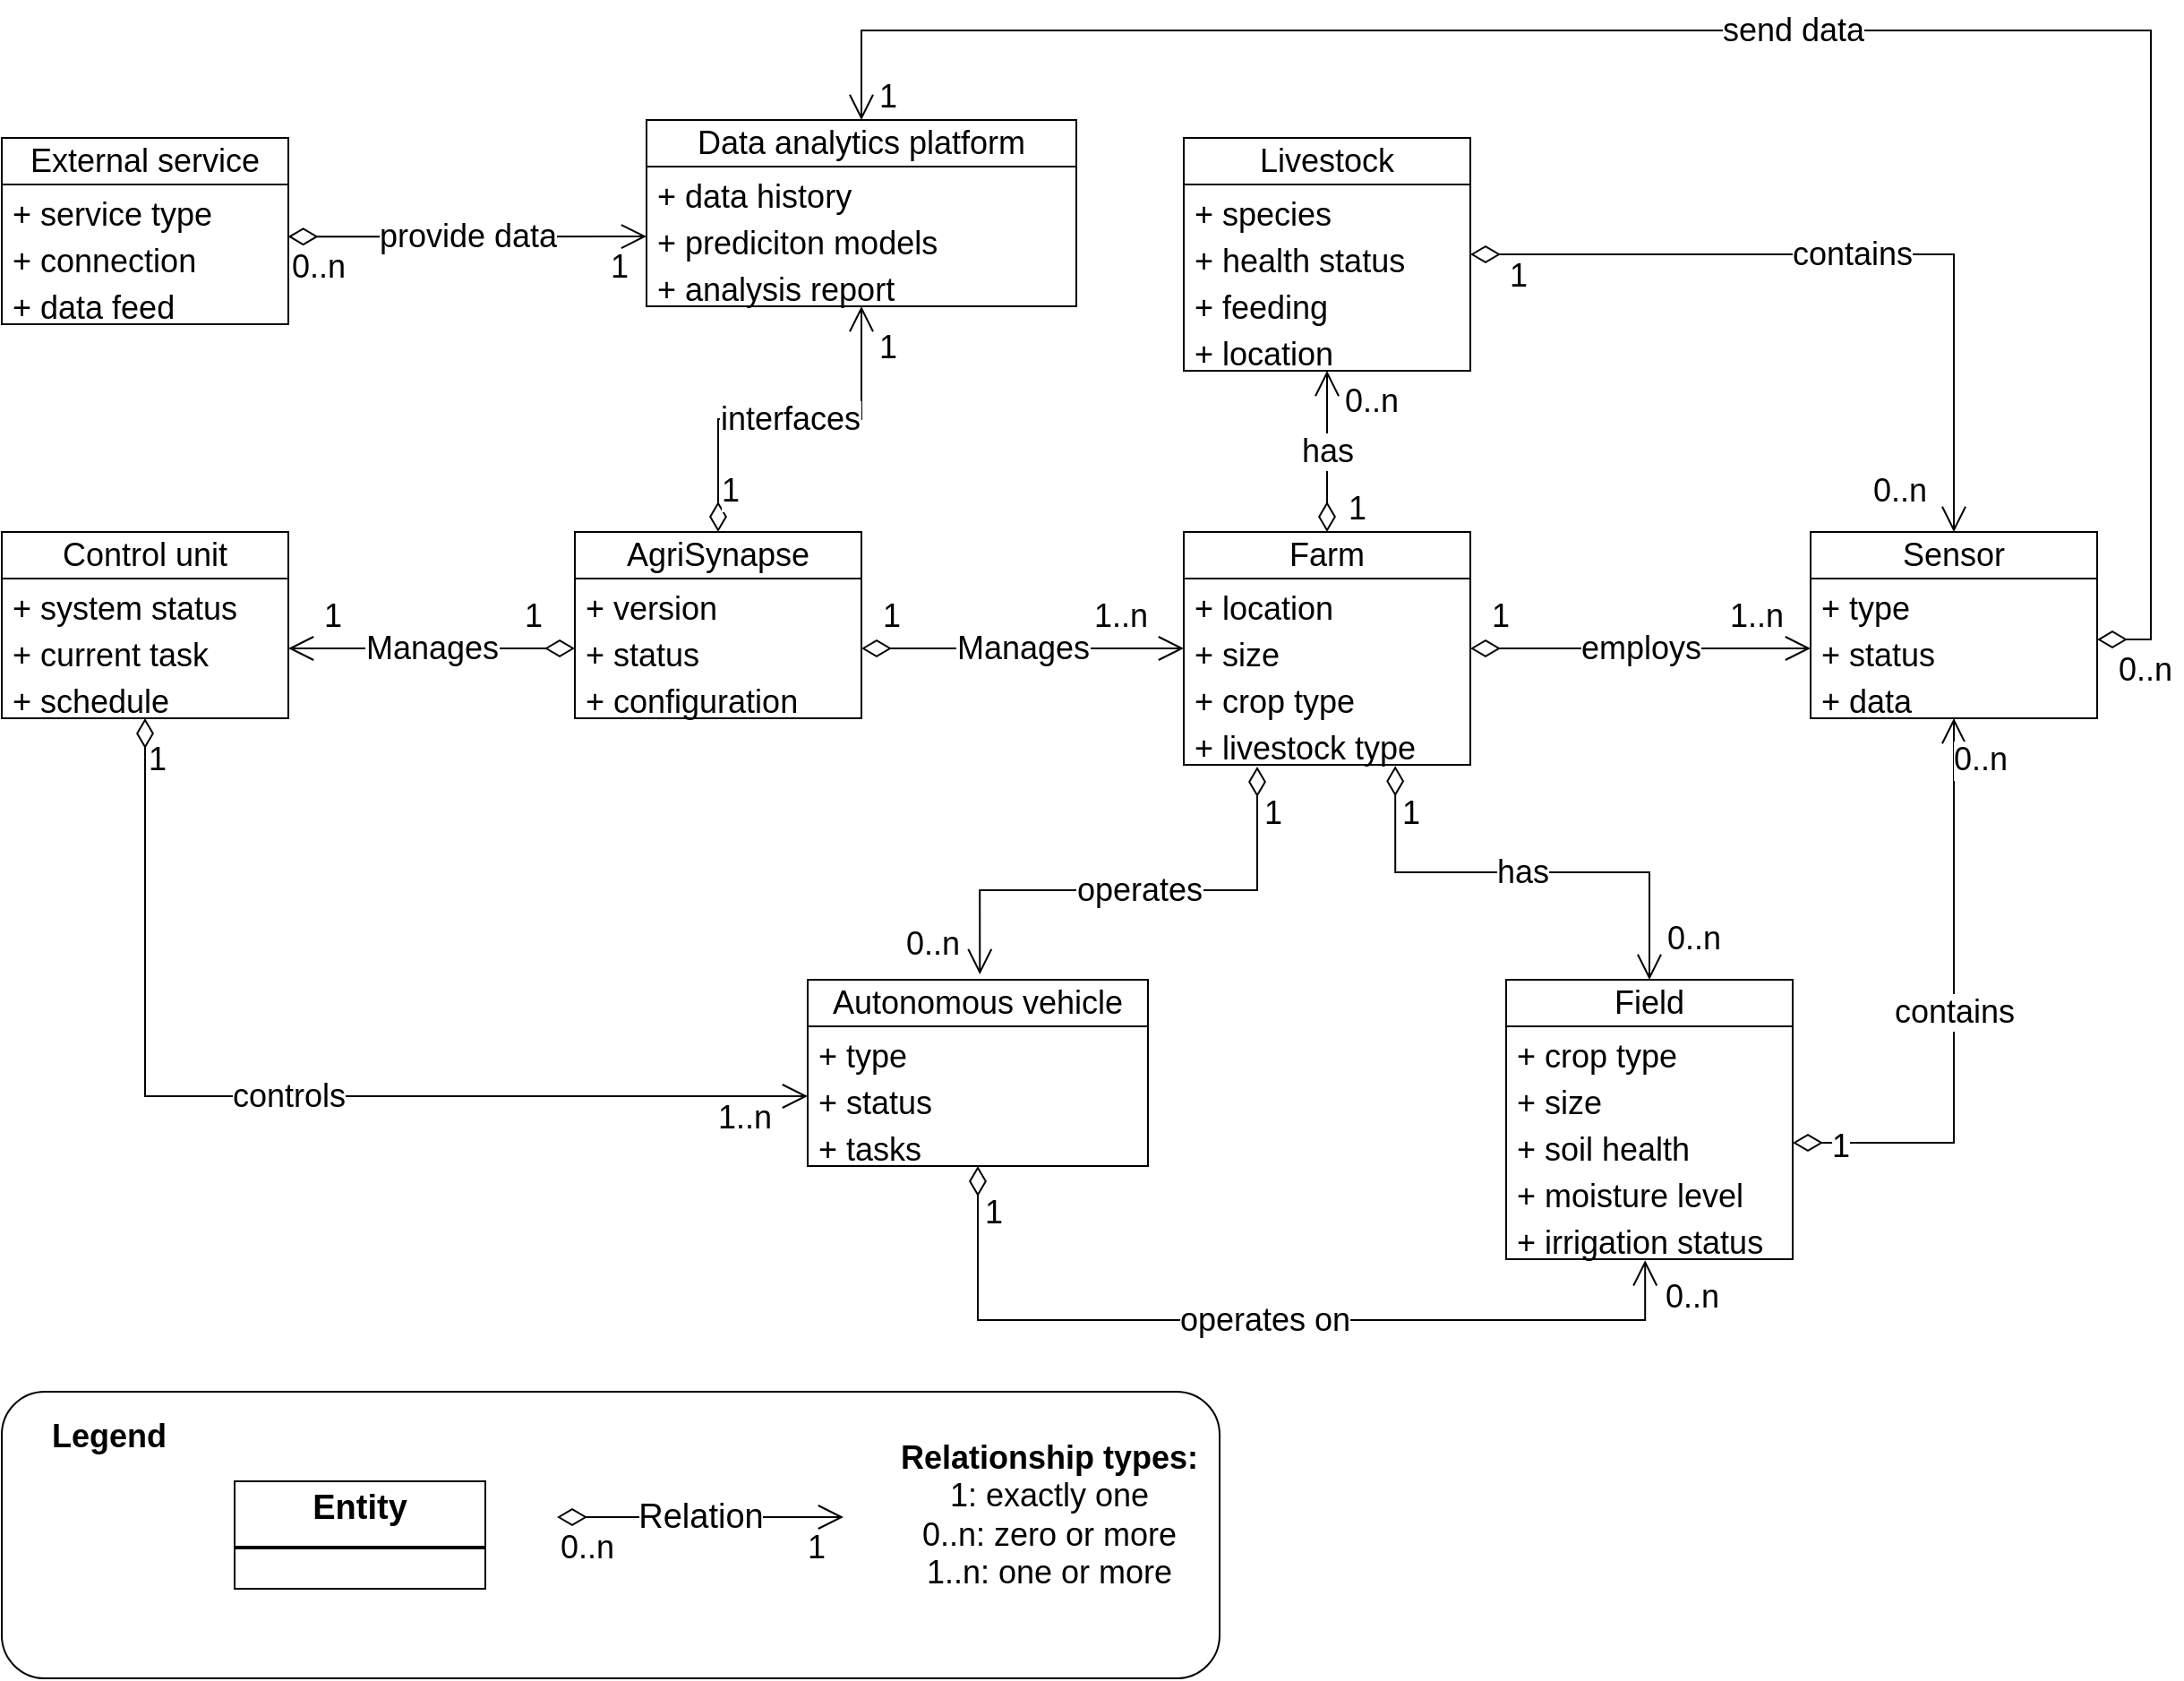 <mxfile version="24.7.16">
  <diagram id="hCpJs18Ey9ujRDbzKAEA" name="Page-1">
    <mxGraphModel dx="2074" dy="2198" grid="1" gridSize="10" guides="1" tooltips="1" connect="1" arrows="1" fold="1" page="1" pageScale="1" pageWidth="850" pageHeight="1100" math="0" shadow="0">
      <root>
        <mxCell id="0" />
        <mxCell id="1" parent="0" />
        <mxCell id="QHExwjSjgpuXHKgZnFAG-8" value="AgriSynapse" style="swimlane;fontStyle=0;childLayout=stackLayout;horizontal=1;startSize=26;fillColor=none;horizontalStack=0;resizeParent=1;resizeParentMax=0;resizeLast=0;collapsible=1;marginBottom=0;whiteSpace=wrap;html=1;fontSize=18;" parent="1" vertex="1">
          <mxGeometry x="440" y="240" width="160" height="104" as="geometry" />
        </mxCell>
        <mxCell id="QHExwjSjgpuXHKgZnFAG-10" value="+ version" style="text;strokeColor=none;fillColor=none;align=left;verticalAlign=top;spacingLeft=4;spacingRight=4;overflow=hidden;rotatable=0;points=[[0,0.5],[1,0.5]];portConstraint=eastwest;whiteSpace=wrap;html=1;fontSize=18;" parent="QHExwjSjgpuXHKgZnFAG-8" vertex="1">
          <mxGeometry y="26" width="160" height="26" as="geometry" />
        </mxCell>
        <mxCell id="QHExwjSjgpuXHKgZnFAG-11" value="+ status" style="text;strokeColor=none;fillColor=none;align=left;verticalAlign=top;spacingLeft=4;spacingRight=4;overflow=hidden;rotatable=0;points=[[0,0.5],[1,0.5]];portConstraint=eastwest;whiteSpace=wrap;html=1;fontSize=18;" parent="QHExwjSjgpuXHKgZnFAG-8" vertex="1">
          <mxGeometry y="52" width="160" height="26" as="geometry" />
        </mxCell>
        <mxCell id="QHExwjSjgpuXHKgZnFAG-12" value="+ configuration" style="text;strokeColor=none;fillColor=none;align=left;verticalAlign=top;spacingLeft=4;spacingRight=4;overflow=hidden;rotatable=0;points=[[0,0.5],[1,0.5]];portConstraint=eastwest;whiteSpace=wrap;html=1;fontSize=18;" parent="QHExwjSjgpuXHKgZnFAG-8" vertex="1">
          <mxGeometry y="78" width="160" height="26" as="geometry" />
        </mxCell>
        <mxCell id="QHExwjSjgpuXHKgZnFAG-13" value="Farm" style="swimlane;fontStyle=0;childLayout=stackLayout;horizontal=1;startSize=26;fillColor=none;horizontalStack=0;resizeParent=1;resizeParentMax=0;resizeLast=0;collapsible=1;marginBottom=0;whiteSpace=wrap;html=1;fontSize=18;" parent="1" vertex="1">
          <mxGeometry x="780" y="240" width="160" height="130" as="geometry" />
        </mxCell>
        <mxCell id="QHExwjSjgpuXHKgZnFAG-14" value="+ location" style="text;strokeColor=none;fillColor=none;align=left;verticalAlign=top;spacingLeft=4;spacingRight=4;overflow=hidden;rotatable=0;points=[[0,0.5],[1,0.5]];portConstraint=eastwest;whiteSpace=wrap;html=1;fontSize=18;" parent="QHExwjSjgpuXHKgZnFAG-13" vertex="1">
          <mxGeometry y="26" width="160" height="26" as="geometry" />
        </mxCell>
        <mxCell id="QHExwjSjgpuXHKgZnFAG-15" value="+ size" style="text;strokeColor=none;fillColor=none;align=left;verticalAlign=top;spacingLeft=4;spacingRight=4;overflow=hidden;rotatable=0;points=[[0,0.5],[1,0.5]];portConstraint=eastwest;whiteSpace=wrap;html=1;fontSize=18;" parent="QHExwjSjgpuXHKgZnFAG-13" vertex="1">
          <mxGeometry y="52" width="160" height="26" as="geometry" />
        </mxCell>
        <mxCell id="QHExwjSjgpuXHKgZnFAG-16" value="+ crop type" style="text;strokeColor=none;fillColor=none;align=left;verticalAlign=top;spacingLeft=4;spacingRight=4;overflow=hidden;rotatable=0;points=[[0,0.5],[1,0.5]];portConstraint=eastwest;whiteSpace=wrap;html=1;fontSize=18;" parent="QHExwjSjgpuXHKgZnFAG-13" vertex="1">
          <mxGeometry y="78" width="160" height="26" as="geometry" />
        </mxCell>
        <mxCell id="QHExwjSjgpuXHKgZnFAG-17" value="+ livestock type" style="text;strokeColor=none;fillColor=none;align=left;verticalAlign=top;spacingLeft=4;spacingRight=4;overflow=hidden;rotatable=0;points=[[0,0.5],[1,0.5]];portConstraint=eastwest;whiteSpace=wrap;html=1;fontSize=18;" parent="QHExwjSjgpuXHKgZnFAG-13" vertex="1">
          <mxGeometry y="104" width="160" height="26" as="geometry" />
        </mxCell>
        <mxCell id="QHExwjSjgpuXHKgZnFAG-30" value="Sensor" style="swimlane;fontStyle=0;childLayout=stackLayout;horizontal=1;startSize=26;fillColor=none;horizontalStack=0;resizeParent=1;resizeParentMax=0;resizeLast=0;collapsible=1;marginBottom=0;whiteSpace=wrap;html=1;fontSize=18;" parent="1" vertex="1">
          <mxGeometry x="1130" y="240" width="160" height="104" as="geometry" />
        </mxCell>
        <mxCell id="QHExwjSjgpuXHKgZnFAG-31" value="+ type" style="text;strokeColor=none;fillColor=none;align=left;verticalAlign=top;spacingLeft=4;spacingRight=4;overflow=hidden;rotatable=0;points=[[0,0.5],[1,0.5]];portConstraint=eastwest;whiteSpace=wrap;html=1;fontSize=18;" parent="QHExwjSjgpuXHKgZnFAG-30" vertex="1">
          <mxGeometry y="26" width="160" height="26" as="geometry" />
        </mxCell>
        <mxCell id="QHExwjSjgpuXHKgZnFAG-32" value="+ status" style="text;strokeColor=none;fillColor=none;align=left;verticalAlign=top;spacingLeft=4;spacingRight=4;overflow=hidden;rotatable=0;points=[[0,0.5],[1,0.5]];portConstraint=eastwest;whiteSpace=wrap;html=1;fontSize=18;" parent="QHExwjSjgpuXHKgZnFAG-30" vertex="1">
          <mxGeometry y="52" width="160" height="26" as="geometry" />
        </mxCell>
        <mxCell id="QHExwjSjgpuXHKgZnFAG-33" value="+ data" style="text;strokeColor=none;fillColor=none;align=left;verticalAlign=top;spacingLeft=4;spacingRight=4;overflow=hidden;rotatable=0;points=[[0,0.5],[1,0.5]];portConstraint=eastwest;whiteSpace=wrap;html=1;fontSize=18;" parent="QHExwjSjgpuXHKgZnFAG-30" vertex="1">
          <mxGeometry y="78" width="160" height="26" as="geometry" />
        </mxCell>
        <mxCell id="QHExwjSjgpuXHKgZnFAG-35" value="Autonomous vehicle" style="swimlane;fontStyle=0;childLayout=stackLayout;horizontal=1;startSize=26;fillColor=none;horizontalStack=0;resizeParent=1;resizeParentMax=0;resizeLast=0;collapsible=1;marginBottom=0;whiteSpace=wrap;html=1;fontSize=18;" parent="1" vertex="1">
          <mxGeometry x="570" y="490" width="190" height="104" as="geometry" />
        </mxCell>
        <mxCell id="QHExwjSjgpuXHKgZnFAG-36" value="+ type" style="text;strokeColor=none;fillColor=none;align=left;verticalAlign=top;spacingLeft=4;spacingRight=4;overflow=hidden;rotatable=0;points=[[0,0.5],[1,0.5]];portConstraint=eastwest;whiteSpace=wrap;html=1;fontSize=18;" parent="QHExwjSjgpuXHKgZnFAG-35" vertex="1">
          <mxGeometry y="26" width="190" height="26" as="geometry" />
        </mxCell>
        <mxCell id="QHExwjSjgpuXHKgZnFAG-37" value="+ status" style="text;strokeColor=none;fillColor=none;align=left;verticalAlign=top;spacingLeft=4;spacingRight=4;overflow=hidden;rotatable=0;points=[[0,0.5],[1,0.5]];portConstraint=eastwest;whiteSpace=wrap;html=1;fontSize=18;" parent="QHExwjSjgpuXHKgZnFAG-35" vertex="1">
          <mxGeometry y="52" width="190" height="26" as="geometry" />
        </mxCell>
        <mxCell id="QHExwjSjgpuXHKgZnFAG-38" value="+ tasks" style="text;strokeColor=none;fillColor=none;align=left;verticalAlign=top;spacingLeft=4;spacingRight=4;overflow=hidden;rotatable=0;points=[[0,0.5],[1,0.5]];portConstraint=eastwest;whiteSpace=wrap;html=1;fontSize=18;" parent="QHExwjSjgpuXHKgZnFAG-35" vertex="1">
          <mxGeometry y="78" width="190" height="26" as="geometry" />
        </mxCell>
        <mxCell id="QHExwjSjgpuXHKgZnFAG-39" value="Control unit" style="swimlane;fontStyle=0;childLayout=stackLayout;horizontal=1;startSize=26;fillColor=none;horizontalStack=0;resizeParent=1;resizeParentMax=0;resizeLast=0;collapsible=1;marginBottom=0;whiteSpace=wrap;html=1;fontSize=18;" parent="1" vertex="1">
          <mxGeometry x="120" y="240" width="160" height="104" as="geometry" />
        </mxCell>
        <mxCell id="QHExwjSjgpuXHKgZnFAG-40" value="+ system status" style="text;strokeColor=none;fillColor=none;align=left;verticalAlign=top;spacingLeft=4;spacingRight=4;overflow=hidden;rotatable=0;points=[[0,0.5],[1,0.5]];portConstraint=eastwest;whiteSpace=wrap;html=1;fontSize=18;" parent="QHExwjSjgpuXHKgZnFAG-39" vertex="1">
          <mxGeometry y="26" width="160" height="26" as="geometry" />
        </mxCell>
        <mxCell id="QHExwjSjgpuXHKgZnFAG-41" value="+ current task" style="text;strokeColor=none;fillColor=none;align=left;verticalAlign=top;spacingLeft=4;spacingRight=4;overflow=hidden;rotatable=0;points=[[0,0.5],[1,0.5]];portConstraint=eastwest;whiteSpace=wrap;html=1;fontSize=18;" parent="QHExwjSjgpuXHKgZnFAG-39" vertex="1">
          <mxGeometry y="52" width="160" height="26" as="geometry" />
        </mxCell>
        <mxCell id="QHExwjSjgpuXHKgZnFAG-42" value="+ schedule" style="text;strokeColor=none;fillColor=none;align=left;verticalAlign=top;spacingLeft=4;spacingRight=4;overflow=hidden;rotatable=0;points=[[0,0.5],[1,0.5]];portConstraint=eastwest;whiteSpace=wrap;html=1;fontSize=18;" parent="QHExwjSjgpuXHKgZnFAG-39" vertex="1">
          <mxGeometry y="78" width="160" height="26" as="geometry" />
        </mxCell>
        <mxCell id="QHExwjSjgpuXHKgZnFAG-43" value="Data analytics platform" style="swimlane;fontStyle=0;childLayout=stackLayout;horizontal=1;startSize=26;fillColor=none;horizontalStack=0;resizeParent=1;resizeParentMax=0;resizeLast=0;collapsible=1;marginBottom=0;whiteSpace=wrap;html=1;fontSize=18;" parent="1" vertex="1">
          <mxGeometry x="480" y="10" width="240" height="104" as="geometry" />
        </mxCell>
        <mxCell id="QHExwjSjgpuXHKgZnFAG-44" value="+ data history" style="text;strokeColor=none;fillColor=none;align=left;verticalAlign=top;spacingLeft=4;spacingRight=4;overflow=hidden;rotatable=0;points=[[0,0.5],[1,0.5]];portConstraint=eastwest;whiteSpace=wrap;html=1;fontSize=18;" parent="QHExwjSjgpuXHKgZnFAG-43" vertex="1">
          <mxGeometry y="26" width="240" height="26" as="geometry" />
        </mxCell>
        <mxCell id="QHExwjSjgpuXHKgZnFAG-45" value="+ prediciton models" style="text;strokeColor=none;fillColor=none;align=left;verticalAlign=top;spacingLeft=4;spacingRight=4;overflow=hidden;rotatable=0;points=[[0,0.5],[1,0.5]];portConstraint=eastwest;whiteSpace=wrap;html=1;fontSize=18;" parent="QHExwjSjgpuXHKgZnFAG-43" vertex="1">
          <mxGeometry y="52" width="240" height="26" as="geometry" />
        </mxCell>
        <mxCell id="QHExwjSjgpuXHKgZnFAG-46" value="+ analysis report" style="text;strokeColor=none;fillColor=none;align=left;verticalAlign=top;spacingLeft=4;spacingRight=4;overflow=hidden;rotatable=0;points=[[0,0.5],[1,0.5]];portConstraint=eastwest;whiteSpace=wrap;html=1;fontSize=18;" parent="QHExwjSjgpuXHKgZnFAG-43" vertex="1">
          <mxGeometry y="78" width="240" height="26" as="geometry" />
        </mxCell>
        <mxCell id="QHExwjSjgpuXHKgZnFAG-47" value="External service" style="swimlane;fontStyle=0;childLayout=stackLayout;horizontal=1;startSize=26;fillColor=none;horizontalStack=0;resizeParent=1;resizeParentMax=0;resizeLast=0;collapsible=1;marginBottom=0;whiteSpace=wrap;html=1;fontSize=18;" parent="1" vertex="1">
          <mxGeometry x="120" y="20" width="160" height="104" as="geometry" />
        </mxCell>
        <mxCell id="QHExwjSjgpuXHKgZnFAG-48" value="+ service type" style="text;strokeColor=none;fillColor=none;align=left;verticalAlign=top;spacingLeft=4;spacingRight=4;overflow=hidden;rotatable=0;points=[[0,0.5],[1,0.5]];portConstraint=eastwest;whiteSpace=wrap;html=1;fontSize=18;" parent="QHExwjSjgpuXHKgZnFAG-47" vertex="1">
          <mxGeometry y="26" width="160" height="26" as="geometry" />
        </mxCell>
        <mxCell id="QHExwjSjgpuXHKgZnFAG-49" value="+ connection endpoint" style="text;strokeColor=none;fillColor=none;align=left;verticalAlign=top;spacingLeft=4;spacingRight=4;overflow=hidden;rotatable=0;points=[[0,0.5],[1,0.5]];portConstraint=eastwest;whiteSpace=wrap;html=1;fontSize=18;" parent="QHExwjSjgpuXHKgZnFAG-47" vertex="1">
          <mxGeometry y="52" width="160" height="26" as="geometry" />
        </mxCell>
        <mxCell id="QHExwjSjgpuXHKgZnFAG-50" value="+ data feed" style="text;strokeColor=none;fillColor=none;align=left;verticalAlign=top;spacingLeft=4;spacingRight=4;overflow=hidden;rotatable=0;points=[[0,0.5],[1,0.5]];portConstraint=eastwest;whiteSpace=wrap;html=1;fontSize=18;" parent="QHExwjSjgpuXHKgZnFAG-47" vertex="1">
          <mxGeometry y="78" width="160" height="26" as="geometry" />
        </mxCell>
        <mxCell id="QHExwjSjgpuXHKgZnFAG-51" value="Manages" style="endArrow=open;html=1;endSize=12;startArrow=diamondThin;startSize=14;startFill=0;edgeStyle=orthogonalEdgeStyle;rounded=0;entryX=1;entryY=0.5;entryDx=0;entryDy=0;exitX=0;exitY=0.5;exitDx=0;exitDy=0;fontSize=18;" parent="1" source="QHExwjSjgpuXHKgZnFAG-11" target="QHExwjSjgpuXHKgZnFAG-41" edge="1">
          <mxGeometry relative="1" as="geometry">
            <mxPoint x="450" y="305" as="sourcePoint" />
            <mxPoint x="240" y="305" as="targetPoint" />
            <mxPoint as="offset" />
          </mxGeometry>
        </mxCell>
        <mxCell id="QHExwjSjgpuXHKgZnFAG-52" value="1" style="edgeLabel;resizable=0;html=1;align=left;verticalAlign=top;fontSize=18;" parent="QHExwjSjgpuXHKgZnFAG-51" connectable="0" vertex="1">
          <mxGeometry x="-1" relative="1" as="geometry">
            <mxPoint x="-30" y="-35" as="offset" />
          </mxGeometry>
        </mxCell>
        <mxCell id="QHExwjSjgpuXHKgZnFAG-53" value="1" style="edgeLabel;resizable=0;html=1;align=right;verticalAlign=top;fontSize=18;" parent="QHExwjSjgpuXHKgZnFAG-51" connectable="0" vertex="1">
          <mxGeometry x="1" relative="1" as="geometry">
            <mxPoint x="30" y="-35" as="offset" />
          </mxGeometry>
        </mxCell>
        <mxCell id="QHExwjSjgpuXHKgZnFAG-57" value="interfaces" style="endArrow=open;html=1;endSize=12;startArrow=diamondThin;startSize=14;startFill=0;edgeStyle=orthogonalEdgeStyle;rounded=0;exitX=0.5;exitY=0;exitDx=0;exitDy=0;entryX=0.5;entryY=1;entryDx=0;entryDy=0;fontSize=18;" parent="1" source="QHExwjSjgpuXHKgZnFAG-8" target="QHExwjSjgpuXHKgZnFAG-43" edge="1">
          <mxGeometry relative="1" as="geometry">
            <mxPoint x="550" y="360" as="sourcePoint" />
            <mxPoint x="560" y="130" as="targetPoint" />
          </mxGeometry>
        </mxCell>
        <mxCell id="QHExwjSjgpuXHKgZnFAG-58" value="1" style="edgeLabel;resizable=0;html=1;align=left;verticalAlign=top;fontSize=18;" parent="QHExwjSjgpuXHKgZnFAG-57" connectable="0" vertex="1">
          <mxGeometry x="-1" relative="1" as="geometry">
            <mxPoint y="-40" as="offset" />
          </mxGeometry>
        </mxCell>
        <mxCell id="QHExwjSjgpuXHKgZnFAG-59" value="1" style="edgeLabel;resizable=0;html=1;align=right;verticalAlign=top;fontSize=18;" parent="QHExwjSjgpuXHKgZnFAG-57" connectable="0" vertex="1">
          <mxGeometry x="1" relative="1" as="geometry">
            <mxPoint x="20" y="6" as="offset" />
          </mxGeometry>
        </mxCell>
        <mxCell id="QHExwjSjgpuXHKgZnFAG-60" value="Manages" style="endArrow=open;html=1;endSize=12;startArrow=diamondThin;startSize=14;startFill=0;edgeStyle=orthogonalEdgeStyle;rounded=0;exitX=1;exitY=0.5;exitDx=0;exitDy=0;entryX=0;entryY=0.5;entryDx=0;entryDy=0;fontSize=18;" parent="1" source="QHExwjSjgpuXHKgZnFAG-11" target="QHExwjSjgpuXHKgZnFAG-15" edge="1">
          <mxGeometry relative="1" as="geometry">
            <mxPoint x="480" y="315" as="sourcePoint" />
            <mxPoint x="650" y="360" as="targetPoint" />
          </mxGeometry>
        </mxCell>
        <mxCell id="QHExwjSjgpuXHKgZnFAG-61" value="1" style="edgeLabel;resizable=0;html=1;align=left;verticalAlign=top;fontSize=18;" parent="QHExwjSjgpuXHKgZnFAG-60" connectable="0" vertex="1">
          <mxGeometry x="-1" relative="1" as="geometry">
            <mxPoint x="10" y="-35" as="offset" />
          </mxGeometry>
        </mxCell>
        <mxCell id="QHExwjSjgpuXHKgZnFAG-62" value="1..n" style="edgeLabel;resizable=0;html=1;align=right;verticalAlign=top;fontSize=18;" parent="QHExwjSjgpuXHKgZnFAG-60" connectable="0" vertex="1">
          <mxGeometry x="1" relative="1" as="geometry">
            <mxPoint x="-20" y="-35" as="offset" />
          </mxGeometry>
        </mxCell>
        <mxCell id="QHExwjSjgpuXHKgZnFAG-66" value="has" style="endArrow=open;html=1;endSize=12;startArrow=diamondThin;startSize=14;startFill=0;edgeStyle=orthogonalEdgeStyle;rounded=0;exitX=0.738;exitY=1.025;exitDx=0;exitDy=0;exitPerimeter=0;entryX=0.5;entryY=0;entryDx=0;entryDy=0;fontSize=18;" parent="1" source="QHExwjSjgpuXHKgZnFAG-17" target="QHExwjSjgpuXHKgZnFAG-95" edge="1">
          <mxGeometry relative="1" as="geometry">
            <mxPoint x="869.88" y="250" as="sourcePoint" />
            <mxPoint x="1043.68" y="491.56" as="targetPoint" />
          </mxGeometry>
        </mxCell>
        <mxCell id="QHExwjSjgpuXHKgZnFAG-67" value="1" style="edgeLabel;resizable=0;html=1;align=left;verticalAlign=top;fontSize=18;" parent="QHExwjSjgpuXHKgZnFAG-66" connectable="0" vertex="1">
          <mxGeometry x="-1" relative="1" as="geometry">
            <mxPoint x="2" y="9" as="offset" />
          </mxGeometry>
        </mxCell>
        <mxCell id="QHExwjSjgpuXHKgZnFAG-68" value="0..n" style="edgeLabel;resizable=0;html=1;align=right;verticalAlign=top;fontSize=18;" parent="QHExwjSjgpuXHKgZnFAG-66" connectable="0" vertex="1">
          <mxGeometry x="1" relative="1" as="geometry">
            <mxPoint x="40" y="-40" as="offset" />
          </mxGeometry>
        </mxCell>
        <mxCell id="QHExwjSjgpuXHKgZnFAG-70" value="employs" style="endArrow=open;html=1;endSize=12;startArrow=diamondThin;startSize=14;startFill=0;edgeStyle=orthogonalEdgeStyle;rounded=0;exitX=1;exitY=0.5;exitDx=0;exitDy=0;entryX=0;entryY=0.5;entryDx=0;entryDy=0;fontSize=18;" parent="1" source="QHExwjSjgpuXHKgZnFAG-15" target="QHExwjSjgpuXHKgZnFAG-32" edge="1">
          <mxGeometry relative="1" as="geometry">
            <mxPoint x="869.88" y="250" as="sourcePoint" />
            <mxPoint x="869.88" y="126" as="targetPoint" />
          </mxGeometry>
        </mxCell>
        <mxCell id="QHExwjSjgpuXHKgZnFAG-71" value="1" style="edgeLabel;resizable=0;html=1;align=left;verticalAlign=top;fontSize=18;" parent="QHExwjSjgpuXHKgZnFAG-70" connectable="0" vertex="1">
          <mxGeometry x="-1" relative="1" as="geometry">
            <mxPoint x="10" y="-35" as="offset" />
          </mxGeometry>
        </mxCell>
        <mxCell id="QHExwjSjgpuXHKgZnFAG-72" value="1..n" style="edgeLabel;resizable=0;html=1;align=right;verticalAlign=top;fontSize=18;" parent="QHExwjSjgpuXHKgZnFAG-70" connectable="0" vertex="1">
          <mxGeometry x="1" relative="1" as="geometry">
            <mxPoint x="-15" y="-35" as="offset" />
          </mxGeometry>
        </mxCell>
        <mxCell id="QHExwjSjgpuXHKgZnFAG-73" value="operates" style="endArrow=open;html=1;endSize=12;startArrow=diamondThin;startSize=14;startFill=0;edgeStyle=orthogonalEdgeStyle;rounded=0;entryX=0.506;entryY=-0.029;entryDx=0;entryDy=0;entryPerimeter=0;fontSize=18;" parent="1" target="QHExwjSjgpuXHKgZnFAG-35" edge="1">
          <mxGeometry relative="1" as="geometry">
            <mxPoint x="821" y="371" as="sourcePoint" />
            <mxPoint x="1159" y="532" as="targetPoint" />
            <Array as="points">
              <mxPoint x="821" y="440" />
              <mxPoint x="666" y="440" />
            </Array>
          </mxGeometry>
        </mxCell>
        <mxCell id="QHExwjSjgpuXHKgZnFAG-74" value="1" style="edgeLabel;resizable=0;html=1;align=left;verticalAlign=top;fontSize=18;" parent="QHExwjSjgpuXHKgZnFAG-73" connectable="0" vertex="1">
          <mxGeometry x="-1" relative="1" as="geometry">
            <mxPoint x="2" y="9" as="offset" />
          </mxGeometry>
        </mxCell>
        <mxCell id="QHExwjSjgpuXHKgZnFAG-75" value="0..n" style="edgeLabel;resizable=0;html=1;align=right;verticalAlign=top;fontSize=18;" parent="QHExwjSjgpuXHKgZnFAG-73" connectable="0" vertex="1">
          <mxGeometry x="1" relative="1" as="geometry">
            <mxPoint x="-11" y="-34" as="offset" />
          </mxGeometry>
        </mxCell>
        <mxCell id="QHExwjSjgpuXHKgZnFAG-77" value="contains" style="endArrow=open;html=1;endSize=12;startArrow=diamondThin;startSize=14;startFill=0;edgeStyle=orthogonalEdgeStyle;rounded=0;entryX=0.5;entryY=0;entryDx=0;entryDy=0;exitX=1;exitY=0.5;exitDx=0;exitDy=0;fontSize=18;" parent="1" source="QHExwjSjgpuXHKgZnFAG-92" target="QHExwjSjgpuXHKgZnFAG-30" edge="1">
          <mxGeometry relative="1" as="geometry">
            <mxPoint x="960" y="90" as="sourcePoint" />
            <mxPoint x="1090" y="205" as="targetPoint" />
          </mxGeometry>
        </mxCell>
        <mxCell id="QHExwjSjgpuXHKgZnFAG-78" value="1" style="edgeLabel;resizable=0;html=1;align=left;verticalAlign=top;fontSize=18;" parent="QHExwjSjgpuXHKgZnFAG-77" connectable="0" vertex="1">
          <mxGeometry x="-1" relative="1" as="geometry">
            <mxPoint x="20" y="-5" as="offset" />
          </mxGeometry>
        </mxCell>
        <mxCell id="QHExwjSjgpuXHKgZnFAG-79" value="0..n" style="edgeLabel;resizable=0;html=1;align=right;verticalAlign=top;fontSize=18;" parent="QHExwjSjgpuXHKgZnFAG-77" connectable="0" vertex="1">
          <mxGeometry x="1" relative="1" as="geometry">
            <mxPoint x="-15" y="-40" as="offset" />
          </mxGeometry>
        </mxCell>
        <mxCell id="QHExwjSjgpuXHKgZnFAG-81" value="contains" style="endArrow=open;html=1;endSize=12;startArrow=diamondThin;startSize=14;startFill=0;edgeStyle=orthogonalEdgeStyle;rounded=0;entryX=0.5;entryY=1;entryDx=0;entryDy=0;exitX=1;exitY=0.5;exitDx=0;exitDy=0;fontSize=18;" parent="1" source="QHExwjSjgpuXHKgZnFAG-98" target="QHExwjSjgpuXHKgZnFAG-30" edge="1">
          <mxGeometry relative="1" as="geometry">
            <mxPoint x="1200" y="550" as="sourcePoint" />
            <mxPoint x="1150" y="360" as="targetPoint" />
          </mxGeometry>
        </mxCell>
        <mxCell id="QHExwjSjgpuXHKgZnFAG-82" value="1" style="edgeLabel;resizable=0;html=1;align=left;verticalAlign=top;fontSize=18;" parent="QHExwjSjgpuXHKgZnFAG-81" connectable="0" vertex="1">
          <mxGeometry x="-1" relative="1" as="geometry">
            <mxPoint x="20" y="-15" as="offset" />
          </mxGeometry>
        </mxCell>
        <mxCell id="QHExwjSjgpuXHKgZnFAG-83" value="0..n" style="edgeLabel;resizable=0;html=1;align=right;verticalAlign=top;fontSize=18;" parent="QHExwjSjgpuXHKgZnFAG-81" connectable="0" vertex="1">
          <mxGeometry x="1" relative="1" as="geometry">
            <mxPoint x="30" y="6" as="offset" />
          </mxGeometry>
        </mxCell>
        <mxCell id="QHExwjSjgpuXHKgZnFAG-84" value="send data" style="endArrow=open;html=1;endSize=12;startArrow=diamondThin;startSize=14;startFill=0;edgeStyle=orthogonalEdgeStyle;rounded=0;exitX=1;exitY=0.308;exitDx=0;exitDy=0;exitPerimeter=0;entryX=0.5;entryY=0;entryDx=0;entryDy=0;fontSize=18;" parent="1" source="QHExwjSjgpuXHKgZnFAG-32" target="QHExwjSjgpuXHKgZnFAG-43" edge="1">
          <mxGeometry relative="1" as="geometry">
            <mxPoint x="1250" y="300" as="sourcePoint" />
            <mxPoint x="500" y="650" as="targetPoint" />
            <Array as="points">
              <mxPoint x="1320" y="300" />
              <mxPoint x="1320" y="-40" />
              <mxPoint x="600" y="-40" />
            </Array>
          </mxGeometry>
        </mxCell>
        <mxCell id="QHExwjSjgpuXHKgZnFAG-85" value="0..n" style="edgeLabel;resizable=0;html=1;align=left;verticalAlign=top;fontSize=18;" parent="QHExwjSjgpuXHKgZnFAG-84" connectable="0" vertex="1">
          <mxGeometry x="-1" relative="1" as="geometry">
            <mxPoint x="10" as="offset" />
          </mxGeometry>
        </mxCell>
        <mxCell id="QHExwjSjgpuXHKgZnFAG-86" value="1" style="edgeLabel;resizable=0;html=1;align=right;verticalAlign=top;fontSize=18;" parent="QHExwjSjgpuXHKgZnFAG-84" connectable="0" vertex="1">
          <mxGeometry x="1" relative="1" as="geometry">
            <mxPoint x="20" y="-30" as="offset" />
          </mxGeometry>
        </mxCell>
        <mxCell id="QHExwjSjgpuXHKgZnFAG-90" value="Livestock" style="swimlane;fontStyle=0;childLayout=stackLayout;horizontal=1;startSize=26;fillColor=none;horizontalStack=0;resizeParent=1;resizeParentMax=0;resizeLast=0;collapsible=1;marginBottom=0;whiteSpace=wrap;html=1;fontSize=18;" parent="1" vertex="1">
          <mxGeometry x="780" y="20" width="160" height="130" as="geometry" />
        </mxCell>
        <mxCell id="QHExwjSjgpuXHKgZnFAG-91" value="+ species" style="text;strokeColor=none;fillColor=none;align=left;verticalAlign=top;spacingLeft=4;spacingRight=4;overflow=hidden;rotatable=0;points=[[0,0.5],[1,0.5]];portConstraint=eastwest;whiteSpace=wrap;html=1;fontSize=18;" parent="QHExwjSjgpuXHKgZnFAG-90" vertex="1">
          <mxGeometry y="26" width="160" height="26" as="geometry" />
        </mxCell>
        <mxCell id="QHExwjSjgpuXHKgZnFAG-92" value="+ health status" style="text;strokeColor=none;fillColor=none;align=left;verticalAlign=top;spacingLeft=4;spacingRight=4;overflow=hidden;rotatable=0;points=[[0,0.5],[1,0.5]];portConstraint=eastwest;whiteSpace=wrap;html=1;fontSize=18;" parent="QHExwjSjgpuXHKgZnFAG-90" vertex="1">
          <mxGeometry y="52" width="160" height="26" as="geometry" />
        </mxCell>
        <mxCell id="QHExwjSjgpuXHKgZnFAG-93" value="+ feeding schedule" style="text;strokeColor=none;fillColor=none;align=left;verticalAlign=top;spacingLeft=4;spacingRight=4;overflow=hidden;rotatable=0;points=[[0,0.5],[1,0.5]];portConstraint=eastwest;whiteSpace=wrap;html=1;fontSize=18;" parent="QHExwjSjgpuXHKgZnFAG-90" vertex="1">
          <mxGeometry y="78" width="160" height="26" as="geometry" />
        </mxCell>
        <mxCell id="QHExwjSjgpuXHKgZnFAG-94" value="+ location" style="text;strokeColor=none;fillColor=none;align=left;verticalAlign=top;spacingLeft=4;spacingRight=4;overflow=hidden;rotatable=0;points=[[0,0.5],[1,0.5]];portConstraint=eastwest;whiteSpace=wrap;html=1;fontSize=18;" parent="QHExwjSjgpuXHKgZnFAG-90" vertex="1">
          <mxGeometry y="104" width="160" height="26" as="geometry" />
        </mxCell>
        <mxCell id="QHExwjSjgpuXHKgZnFAG-95" value="Field" style="swimlane;fontStyle=0;childLayout=stackLayout;horizontal=1;startSize=26;fillColor=none;horizontalStack=0;resizeParent=1;resizeParentMax=0;resizeLast=0;collapsible=1;marginBottom=0;whiteSpace=wrap;html=1;fontSize=18;" parent="1" vertex="1">
          <mxGeometry x="960" y="490" width="160" height="156" as="geometry" />
        </mxCell>
        <mxCell id="QHExwjSjgpuXHKgZnFAG-96" value="+ crop type" style="text;strokeColor=none;fillColor=none;align=left;verticalAlign=top;spacingLeft=4;spacingRight=4;overflow=hidden;rotatable=0;points=[[0,0.5],[1,0.5]];portConstraint=eastwest;whiteSpace=wrap;html=1;fontSize=18;" parent="QHExwjSjgpuXHKgZnFAG-95" vertex="1">
          <mxGeometry y="26" width="160" height="26" as="geometry" />
        </mxCell>
        <mxCell id="QHExwjSjgpuXHKgZnFAG-97" value="+ size" style="text;strokeColor=none;fillColor=none;align=left;verticalAlign=top;spacingLeft=4;spacingRight=4;overflow=hidden;rotatable=0;points=[[0,0.5],[1,0.5]];portConstraint=eastwest;whiteSpace=wrap;html=1;fontSize=18;" parent="QHExwjSjgpuXHKgZnFAG-95" vertex="1">
          <mxGeometry y="52" width="160" height="26" as="geometry" />
        </mxCell>
        <mxCell id="QHExwjSjgpuXHKgZnFAG-98" value="+ soil health" style="text;strokeColor=none;fillColor=none;align=left;verticalAlign=top;spacingLeft=4;spacingRight=4;overflow=hidden;rotatable=0;points=[[0,0.5],[1,0.5]];portConstraint=eastwest;whiteSpace=wrap;html=1;fontSize=18;" parent="QHExwjSjgpuXHKgZnFAG-95" vertex="1">
          <mxGeometry y="78" width="160" height="26" as="geometry" />
        </mxCell>
        <mxCell id="QHExwjSjgpuXHKgZnFAG-99" value="+ moisture level&lt;div style=&quot;font-size: 18px;&quot;&gt;&lt;br style=&quot;font-size: 18px;&quot;&gt;&lt;/div&gt;" style="text;strokeColor=none;fillColor=none;align=left;verticalAlign=top;spacingLeft=4;spacingRight=4;overflow=hidden;rotatable=0;points=[[0,0.5],[1,0.5]];portConstraint=eastwest;whiteSpace=wrap;html=1;fontSize=18;" parent="QHExwjSjgpuXHKgZnFAG-95" vertex="1">
          <mxGeometry y="104" width="160" height="26" as="geometry" />
        </mxCell>
        <mxCell id="QHExwjSjgpuXHKgZnFAG-100" value="&lt;div style=&quot;font-size: 18px;&quot;&gt;+ irrigation status&lt;/div&gt;" style="text;strokeColor=none;fillColor=none;align=left;verticalAlign=top;spacingLeft=4;spacingRight=4;overflow=hidden;rotatable=0;points=[[0,0.5],[1,0.5]];portConstraint=eastwest;whiteSpace=wrap;html=1;fontSize=18;" parent="QHExwjSjgpuXHKgZnFAG-95" vertex="1">
          <mxGeometry y="130" width="160" height="26" as="geometry" />
        </mxCell>
        <mxCell id="QHExwjSjgpuXHKgZnFAG-107" value="has" style="endArrow=open;html=1;endSize=12;startArrow=diamondThin;startSize=14;startFill=0;edgeStyle=orthogonalEdgeStyle;rounded=0;exitX=0.5;exitY=0;exitDx=0;exitDy=0;fontSize=18;" parent="1" source="QHExwjSjgpuXHKgZnFAG-13" edge="1">
          <mxGeometry relative="1" as="geometry">
            <mxPoint x="908" y="381" as="sourcePoint" />
            <mxPoint x="860" y="150" as="targetPoint" />
          </mxGeometry>
        </mxCell>
        <mxCell id="QHExwjSjgpuXHKgZnFAG-108" value="1" style="edgeLabel;resizable=0;html=1;align=left;verticalAlign=top;fontSize=18;" parent="QHExwjSjgpuXHKgZnFAG-107" connectable="0" vertex="1">
          <mxGeometry x="-1" relative="1" as="geometry">
            <mxPoint x="10" y="-30" as="offset" />
          </mxGeometry>
        </mxCell>
        <mxCell id="QHExwjSjgpuXHKgZnFAG-109" value="0..n" style="edgeLabel;resizable=0;html=1;align=right;verticalAlign=top;fontSize=18;" parent="QHExwjSjgpuXHKgZnFAG-107" connectable="0" vertex="1">
          <mxGeometry x="1" relative="1" as="geometry">
            <mxPoint x="40" as="offset" />
          </mxGeometry>
        </mxCell>
        <mxCell id="QHExwjSjgpuXHKgZnFAG-110" value="controls" style="endArrow=open;html=1;endSize=12;startArrow=diamondThin;startSize=14;startFill=0;edgeStyle=orthogonalEdgeStyle;rounded=0;exitX=0.5;exitY=1;exitDx=0;exitDy=0;entryX=0;entryY=0.5;entryDx=0;entryDy=0;fontSize=18;" parent="1" source="QHExwjSjgpuXHKgZnFAG-39" target="QHExwjSjgpuXHKgZnFAG-37" edge="1">
          <mxGeometry relative="1" as="geometry">
            <mxPoint x="290" y="370" as="sourcePoint" />
            <mxPoint x="700" y="560" as="targetPoint" />
            <mxPoint as="offset" />
          </mxGeometry>
        </mxCell>
        <mxCell id="QHExwjSjgpuXHKgZnFAG-111" value="1" style="edgeLabel;resizable=0;html=1;align=left;verticalAlign=top;fontSize=18;" parent="QHExwjSjgpuXHKgZnFAG-110" connectable="0" vertex="1">
          <mxGeometry x="-1" relative="1" as="geometry">
            <mxPoint y="6" as="offset" />
          </mxGeometry>
        </mxCell>
        <mxCell id="QHExwjSjgpuXHKgZnFAG-112" value="1..n" style="edgeLabel;resizable=0;html=1;align=right;verticalAlign=top;fontSize=18;" parent="QHExwjSjgpuXHKgZnFAG-110" connectable="0" vertex="1">
          <mxGeometry x="1" relative="1" as="geometry">
            <mxPoint x="-20" y="-5" as="offset" />
          </mxGeometry>
        </mxCell>
        <mxCell id="QHExwjSjgpuXHKgZnFAG-113" value="operates on" style="endArrow=open;html=1;endSize=12;startArrow=diamondThin;startSize=14;startFill=0;edgeStyle=orthogonalEdgeStyle;rounded=0;exitX=0.5;exitY=1;exitDx=0;exitDy=0;entryX=0.485;entryY=1.025;entryDx=0;entryDy=0;entryPerimeter=0;fontSize=18;" parent="1" source="QHExwjSjgpuXHKgZnFAG-35" target="QHExwjSjgpuXHKgZnFAG-100" edge="1">
          <mxGeometry relative="1" as="geometry">
            <mxPoint x="831" y="381" as="sourcePoint" />
            <mxPoint x="900" y="630" as="targetPoint" />
            <Array as="points">
              <mxPoint x="665" y="680" />
              <mxPoint x="1038" y="680" />
            </Array>
          </mxGeometry>
        </mxCell>
        <mxCell id="QHExwjSjgpuXHKgZnFAG-114" value="1" style="edgeLabel;resizable=0;html=1;align=left;verticalAlign=top;fontSize=18;" parent="QHExwjSjgpuXHKgZnFAG-113" connectable="0" vertex="1">
          <mxGeometry x="-1" relative="1" as="geometry">
            <mxPoint x="2" y="9" as="offset" />
          </mxGeometry>
        </mxCell>
        <mxCell id="QHExwjSjgpuXHKgZnFAG-115" value="0..n" style="edgeLabel;resizable=0;html=1;align=right;verticalAlign=top;fontSize=18;" parent="QHExwjSjgpuXHKgZnFAG-113" connectable="0" vertex="1">
          <mxGeometry x="1" relative="1" as="geometry">
            <mxPoint x="42" y="3" as="offset" />
          </mxGeometry>
        </mxCell>
        <mxCell id="QHExwjSjgpuXHKgZnFAG-119" value="provide data" style="endArrow=open;html=1;endSize=12;startArrow=diamondThin;startSize=14;startFill=0;edgeStyle=orthogonalEdgeStyle;rounded=0;entryX=0;entryY=0.5;entryDx=0;entryDy=0;exitX=0.999;exitY=0.119;exitDx=0;exitDy=0;exitPerimeter=0;fontSize=18;" parent="1" source="QHExwjSjgpuXHKgZnFAG-49" target="QHExwjSjgpuXHKgZnFAG-45" edge="1">
          <mxGeometry relative="1" as="geometry">
            <mxPoint x="230" y="75" as="sourcePoint" />
            <mxPoint x="430" y="84.78" as="targetPoint" />
          </mxGeometry>
        </mxCell>
        <mxCell id="QHExwjSjgpuXHKgZnFAG-120" value="0..n" style="edgeLabel;resizable=0;html=1;align=left;verticalAlign=top;fontSize=18;" parent="QHExwjSjgpuXHKgZnFAG-119" connectable="0" vertex="1">
          <mxGeometry x="-1" relative="1" as="geometry" />
        </mxCell>
        <mxCell id="QHExwjSjgpuXHKgZnFAG-121" value="1" style="edgeLabel;resizable=0;html=1;align=right;verticalAlign=top;fontSize=18;" parent="QHExwjSjgpuXHKgZnFAG-119" connectable="0" vertex="1">
          <mxGeometry x="1" relative="1" as="geometry">
            <mxPoint x="-10" as="offset" />
          </mxGeometry>
        </mxCell>
        <mxCell id="QHExwjSjgpuXHKgZnFAG-123" value="" style="rounded=1;whiteSpace=wrap;html=1;fontSize=18;" parent="1" vertex="1">
          <mxGeometry x="120" y="720" width="680" height="160" as="geometry" />
        </mxCell>
        <mxCell id="QHExwjSjgpuXHKgZnFAG-125" value="&lt;font style=&quot;font-size: 18px;&quot;&gt;Legend&lt;/font&gt;" style="text;html=1;align=center;verticalAlign=middle;whiteSpace=wrap;rounded=0;fontStyle=1" parent="1" vertex="1">
          <mxGeometry x="150" y="730" width="60" height="30" as="geometry" />
        </mxCell>
        <mxCell id="QHExwjSjgpuXHKgZnFAG-130" value="&lt;p style=&quot;margin: 4px 0px 0px; text-align: center; font-size: 19px;&quot;&gt;&lt;b style=&quot;font-size: 19px;&quot;&gt;Entity&lt;/b&gt;&lt;/p&gt;&lt;hr style=&quot;border-style: solid; font-size: 19px;&quot;&gt;&lt;div style=&quot;height: 2px; font-size: 19px;&quot;&gt;&lt;/div&gt;" style="verticalAlign=top;align=left;overflow=fill;html=1;whiteSpace=wrap;fontSize=19;" parent="1" vertex="1">
          <mxGeometry x="250" y="770" width="140" height="60" as="geometry" />
        </mxCell>
        <mxCell id="QHExwjSjgpuXHKgZnFAG-131" value="Relation" style="endArrow=open;html=1;endSize=12;startArrow=diamondThin;startSize=14;startFill=0;edgeStyle=orthogonalEdgeStyle;rounded=0;fontSize=19;" parent="1" edge="1">
          <mxGeometry relative="1" as="geometry">
            <mxPoint x="430" y="790" as="sourcePoint" />
            <mxPoint x="590" y="790" as="targetPoint" />
          </mxGeometry>
        </mxCell>
        <mxCell id="QHExwjSjgpuXHKgZnFAG-132" value="0..n" style="edgeLabel;resizable=0;html=1;align=left;verticalAlign=top;fontSize=18;" parent="QHExwjSjgpuXHKgZnFAG-131" connectable="0" vertex="1">
          <mxGeometry x="-1" relative="1" as="geometry" />
        </mxCell>
        <mxCell id="QHExwjSjgpuXHKgZnFAG-133" value="1" style="edgeLabel;resizable=0;html=1;align=right;verticalAlign=top;fontSize=18;" parent="QHExwjSjgpuXHKgZnFAG-131" connectable="0" vertex="1">
          <mxGeometry x="1" relative="1" as="geometry">
            <mxPoint x="-10" as="offset" />
          </mxGeometry>
        </mxCell>
        <mxCell id="QHExwjSjgpuXHKgZnFAG-134" value="&lt;div&gt;&lt;span style=&quot;font-size: 18px; background-color: initial;&quot;&gt;&lt;b&gt;Relationship types:&lt;/b&gt;&lt;/span&gt;&lt;/div&gt;&lt;div&gt;&lt;span style=&quot;font-size: 18px; background-color: initial;&quot;&gt;1: exactly one&lt;/span&gt;&lt;br&gt;&lt;/div&gt;&lt;div&gt;&lt;font style=&quot;font-size: 18px;&quot;&gt;0..n: zero or more&lt;/font&gt;&lt;/div&gt;&lt;div&gt;&lt;font style=&quot;font-size: 18px;&quot;&gt;1..n: one or more&lt;/font&gt;&lt;/div&gt;&lt;div&gt;&lt;font style=&quot;font-size: 18px;&quot;&gt;&lt;br&gt;&lt;/font&gt;&lt;/div&gt;" style="text;html=1;align=center;verticalAlign=middle;whiteSpace=wrap;rounded=0;" parent="1" vertex="1">
          <mxGeometry x="560" y="750" width="290" height="100" as="geometry" />
        </mxCell>
      </root>
    </mxGraphModel>
  </diagram>
</mxfile>
